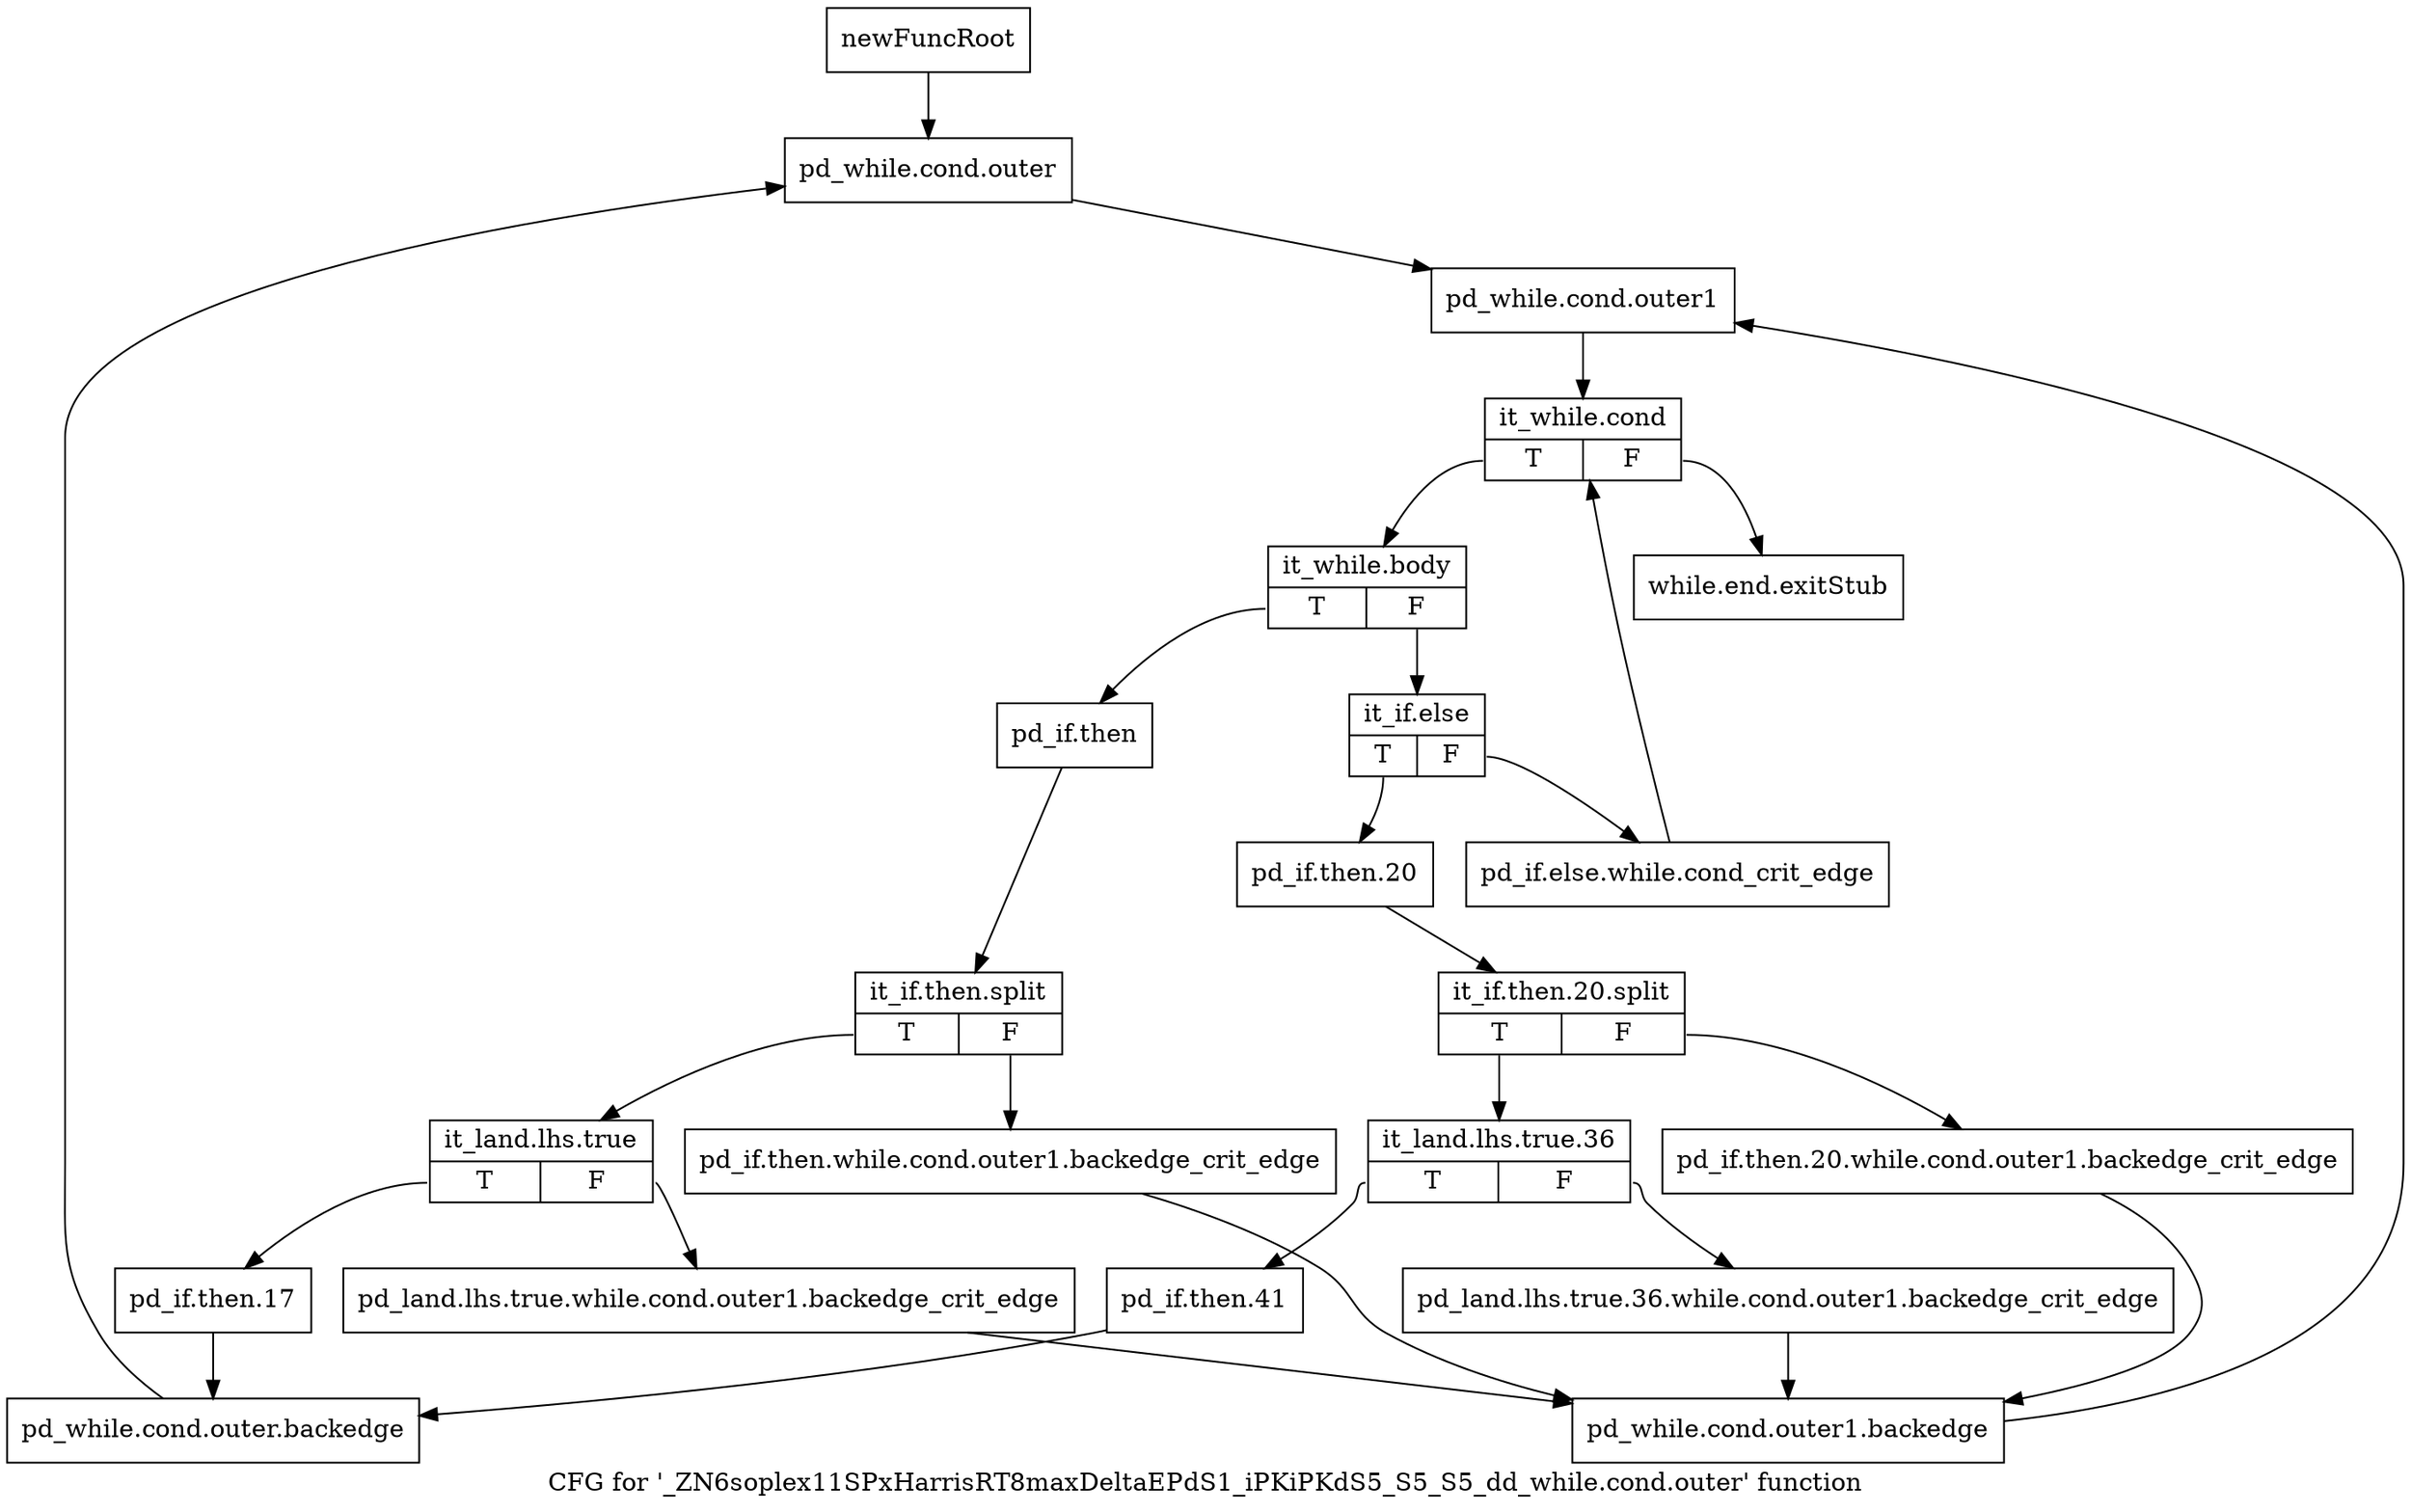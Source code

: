 digraph "CFG for '_ZN6soplex11SPxHarrisRT8maxDeltaEPdS1_iPKiPKdS5_S5_S5_dd_while.cond.outer' function" {
	label="CFG for '_ZN6soplex11SPxHarrisRT8maxDeltaEPdS1_iPKiPKdS5_S5_S5_dd_while.cond.outer' function";

	Node0x2dfacf0 [shape=record,label="{newFuncRoot}"];
	Node0x2dfacf0 -> Node0x2dfad90;
	Node0x2dfad40 [shape=record,label="{while.end.exitStub}"];
	Node0x2dfad90 [shape=record,label="{pd_while.cond.outer}"];
	Node0x2dfad90 -> Node0x2dfade0;
	Node0x2dfade0 [shape=record,label="{pd_while.cond.outer1}"];
	Node0x2dfade0 -> Node0x2dfae30;
	Node0x2dfae30 [shape=record,label="{it_while.cond|{<s0>T|<s1>F}}"];
	Node0x2dfae30:s0 -> Node0x2dfae80;
	Node0x2dfae30:s1 -> Node0x2dfad40;
	Node0x2dfae80 [shape=record,label="{it_while.body|{<s0>T|<s1>F}}"];
	Node0x2dfae80:s0 -> Node0x2dfb100;
	Node0x2dfae80:s1 -> Node0x2dfaed0;
	Node0x2dfaed0 [shape=record,label="{it_if.else|{<s0>T|<s1>F}}"];
	Node0x2dfaed0:s0 -> Node0x2dfaf70;
	Node0x2dfaed0:s1 -> Node0x2dfaf20;
	Node0x2dfaf20 [shape=record,label="{pd_if.else.while.cond_crit_edge}"];
	Node0x2dfaf20 -> Node0x2dfae30;
	Node0x2dfaf70 [shape=record,label="{pd_if.then.20}"];
	Node0x2dfaf70 -> Node0x34c87e0;
	Node0x34c87e0 [shape=record,label="{it_if.then.20.split|{<s0>T|<s1>F}}"];
	Node0x34c87e0:s0 -> Node0x2dfb010;
	Node0x34c87e0:s1 -> Node0x2dfafc0;
	Node0x2dfafc0 [shape=record,label="{pd_if.then.20.while.cond.outer1.backedge_crit_edge}"];
	Node0x2dfafc0 -> Node0x2dfb240;
	Node0x2dfb010 [shape=record,label="{it_land.lhs.true.36|{<s0>T|<s1>F}}"];
	Node0x2dfb010:s0 -> Node0x2dfb0b0;
	Node0x2dfb010:s1 -> Node0x2dfb060;
	Node0x2dfb060 [shape=record,label="{pd_land.lhs.true.36.while.cond.outer1.backedge_crit_edge}"];
	Node0x2dfb060 -> Node0x2dfb240;
	Node0x2dfb0b0 [shape=record,label="{pd_if.then.41}"];
	Node0x2dfb0b0 -> Node0x2dfb2e0;
	Node0x2dfb100 [shape=record,label="{pd_if.then}"];
	Node0x2dfb100 -> Node0x34c8560;
	Node0x34c8560 [shape=record,label="{it_if.then.split|{<s0>T|<s1>F}}"];
	Node0x34c8560:s0 -> Node0x2dfb1a0;
	Node0x34c8560:s1 -> Node0x2dfb150;
	Node0x2dfb150 [shape=record,label="{pd_if.then.while.cond.outer1.backedge_crit_edge}"];
	Node0x2dfb150 -> Node0x2dfb240;
	Node0x2dfb1a0 [shape=record,label="{it_land.lhs.true|{<s0>T|<s1>F}}"];
	Node0x2dfb1a0:s0 -> Node0x2dfb290;
	Node0x2dfb1a0:s1 -> Node0x2dfb1f0;
	Node0x2dfb1f0 [shape=record,label="{pd_land.lhs.true.while.cond.outer1.backedge_crit_edge}"];
	Node0x2dfb1f0 -> Node0x2dfb240;
	Node0x2dfb240 [shape=record,label="{pd_while.cond.outer1.backedge}"];
	Node0x2dfb240 -> Node0x2dfade0;
	Node0x2dfb290 [shape=record,label="{pd_if.then.17}"];
	Node0x2dfb290 -> Node0x2dfb2e0;
	Node0x2dfb2e0 [shape=record,label="{pd_while.cond.outer.backedge}"];
	Node0x2dfb2e0 -> Node0x2dfad90;
}
